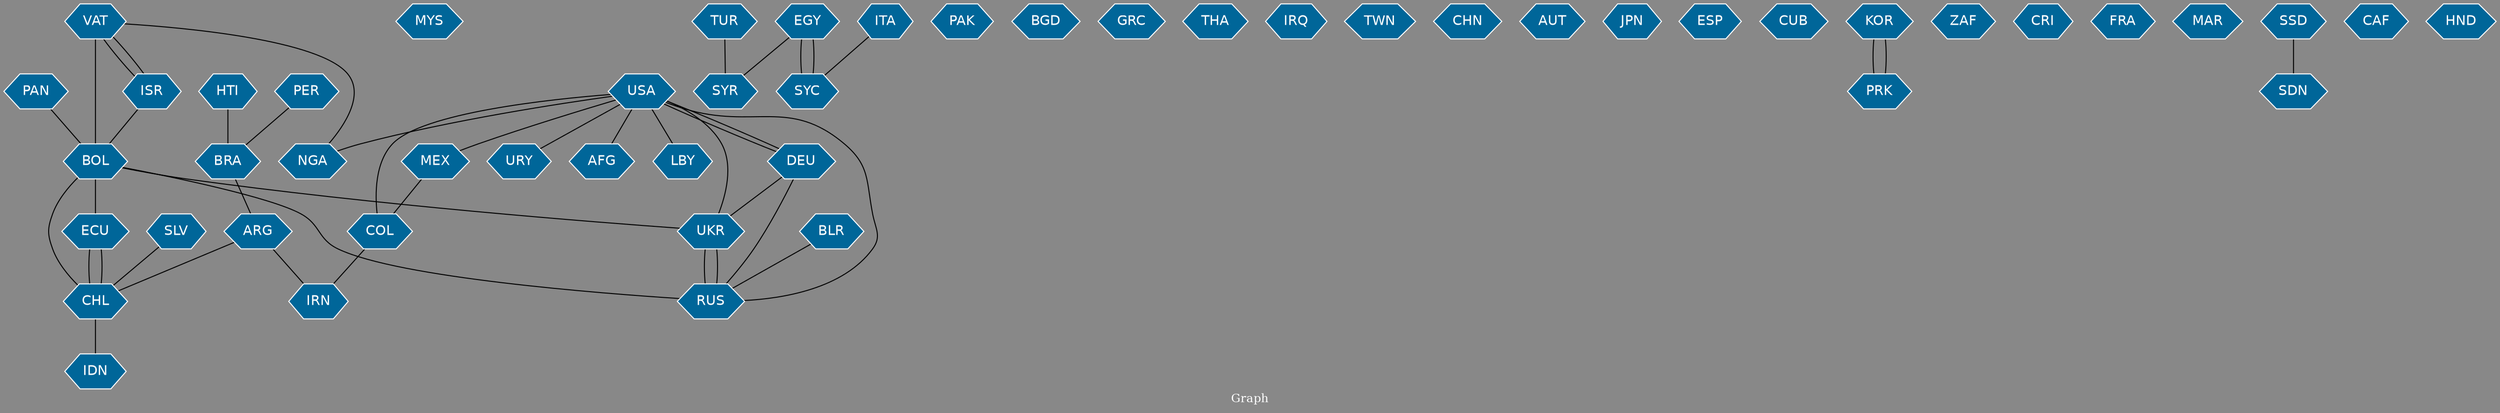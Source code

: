 // Countries together in item graph
graph {
	graph [bgcolor="#888888" fontcolor=white fontsize=12 label="Graph" outputorder=edgesfirst overlap=prism]
	node [color=white fillcolor="#006699" fontcolor=white fontname=Helvetica shape=hexagon style=filled]
	edge [arrowhead=open color=black fontcolor=white fontname=Courier fontsize=12]
		VAT [label=VAT]
		PER [label=PER]
		COL [label=COL]
		UKR [label=UKR]
		BRA [label=BRA]
		MYS [label=MYS]
		NGA [label=NGA]
		CHL [label=CHL]
		SYR [label=SYR]
		USA [label=USA]
		BLR [label=BLR]
		RUS [label=RUS]
		EGY [label=EGY]
		SYC [label=SYC]
		MEX [label=MEX]
		PAK [label=PAK]
		ECU [label=ECU]
		BOL [label=BOL]
		BGD [label=BGD]
		GRC [label=GRC]
		THA [label=THA]
		URY [label=URY]
		PAN [label=PAN]
		AFG [label=AFG]
		IRQ [label=IRQ]
		TWN [label=TWN]
		SLV [label=SLV]
		CHN [label=CHN]
		AUT [label=AUT]
		JPN [label=JPN]
		ESP [label=ESP]
		ARG [label=ARG]
		IDN [label=IDN]
		CUB [label=CUB]
		HTI [label=HTI]
		KOR [label=KOR]
		ZAF [label=ZAF]
		TUR [label=TUR]
		ISR [label=ISR]
		PRK [label=PRK]
		LBY [label=LBY]
		CRI [label=CRI]
		FRA [label=FRA]
		DEU [label=DEU]
		IRN [label=IRN]
		ITA [label=ITA]
		MAR [label=MAR]
		SSD [label=SSD]
		SDN [label=SDN]
		CAF [label=CAF]
		HND [label=HND]
			ECU -- CHL [weight=1]
			TUR -- SYR [weight=1]
			DEU -- RUS [weight=1]
			UKR -- RUS [weight=7]
			EGY -- SYC [weight=1]
			MEX -- COL [weight=1]
			SSD -- SDN [weight=1]
			KOR -- PRK [weight=1]
			BLR -- RUS [weight=1]
			ARG -- IRN [weight=1]
			SLV -- CHL [weight=1]
			CHL -- ECU [weight=2]
			DEU -- UKR [weight=1]
			ISR -- VAT [weight=1]
			VAT -- BOL [weight=4]
			ARG -- CHL [weight=1]
			BOL -- UKR [weight=2]
			USA -- LBY [weight=1]
			ISR -- BOL [weight=2]
			HTI -- BRA [weight=1]
			PAN -- BOL [weight=1]
			PRK -- KOR [weight=1]
			RUS -- UKR [weight=3]
			USA -- RUS [weight=1]
			USA -- MEX [weight=1]
			CHL -- IDN [weight=1]
			BOL -- ECU [weight=1]
			USA -- AFG [weight=1]
			SYC -- EGY [weight=1]
			USA -- NGA [weight=2]
			COL -- USA [weight=1]
			DEU -- USA [weight=1]
			CHL -- BOL [weight=1]
			BOL -- RUS [weight=1]
			USA -- URY [weight=1]
			VAT -- NGA [weight=1]
			VAT -- ISR [weight=1]
			PER -- BRA [weight=1]
			BRA -- ARG [weight=1]
			COL -- IRN [weight=1]
			USA -- DEU [weight=1]
			USA -- UKR [weight=2]
			ITA -- SYC [weight=1]
			EGY -- SYR [weight=1]
}